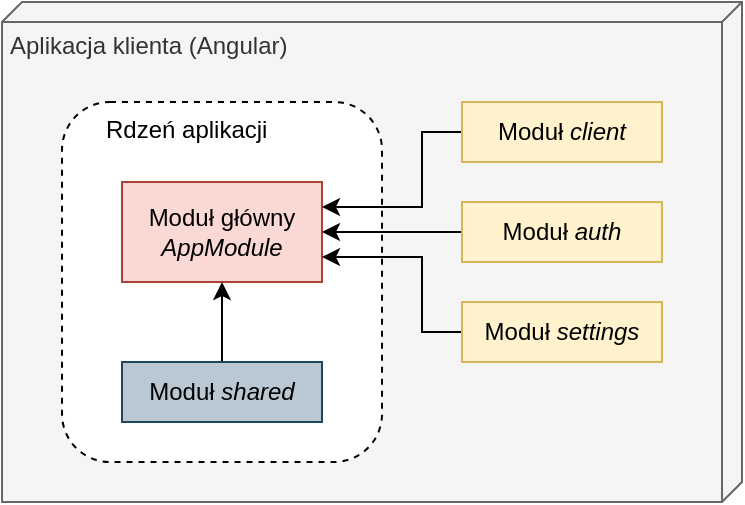 <mxfile version="22.1.11" type="device">
  <diagram name="Strona-1" id="Z7k_HgdfxxMh0LVAu4SG">
    <mxGraphModel dx="956" dy="1692" grid="1" gridSize="10" guides="1" tooltips="1" connect="1" arrows="1" fold="1" page="1" pageScale="1" pageWidth="827" pageHeight="1169" math="0" shadow="0">
      <root>
        <mxCell id="0" />
        <mxCell id="1" parent="0" />
        <mxCell id="icKrlmhLPhg03cUmOQ2n-21" value="Aplikacja klienta (Angular)" style="verticalAlign=top;align=left;spacingTop=8;spacingLeft=2;spacingRight=12;shape=cube;size=10;direction=south;fontStyle=0;html=1;whiteSpace=wrap;strokeColor=#666666;fillColor=#f5f5f5;fontColor=#333333;" vertex="1" parent="1">
          <mxGeometry x="70" y="-20" width="370" height="250" as="geometry" />
        </mxCell>
        <mxCell id="icKrlmhLPhg03cUmOQ2n-79" value="&amp;nbsp; &amp;nbsp; &amp;nbsp; Rdzeń aplikacji" style="rounded=1;whiteSpace=wrap;html=1;align=left;verticalAlign=top;dashed=1;" vertex="1" parent="1">
          <mxGeometry x="100" y="30" width="160" height="180" as="geometry" />
        </mxCell>
        <mxCell id="icKrlmhLPhg03cUmOQ2n-81" value="Moduł główny&lt;br&gt;&lt;i&gt;AppModule&lt;/i&gt;" style="rounded=0;whiteSpace=wrap;html=1;fillColor=#fad9d5;strokeColor=#ae4132;" vertex="1" parent="1">
          <mxGeometry x="130" y="70" width="100" height="50" as="geometry" />
        </mxCell>
        <mxCell id="icKrlmhLPhg03cUmOQ2n-85" style="edgeStyle=orthogonalEdgeStyle;rounded=0;orthogonalLoop=1;jettySize=auto;html=1;exitX=0.5;exitY=0;exitDx=0;exitDy=0;entryX=0.5;entryY=1;entryDx=0;entryDy=0;" edge="1" parent="1" source="icKrlmhLPhg03cUmOQ2n-82" target="icKrlmhLPhg03cUmOQ2n-81">
          <mxGeometry relative="1" as="geometry" />
        </mxCell>
        <mxCell id="icKrlmhLPhg03cUmOQ2n-82" value="Moduł &lt;i&gt;shared&lt;/i&gt;" style="rounded=0;whiteSpace=wrap;html=1;fillColor=#bac8d3;strokeColor=#23445d;" vertex="1" parent="1">
          <mxGeometry x="130" y="160" width="100" height="30" as="geometry" />
        </mxCell>
        <mxCell id="icKrlmhLPhg03cUmOQ2n-91" style="edgeStyle=orthogonalEdgeStyle;rounded=0;orthogonalLoop=1;jettySize=auto;html=1;exitX=0;exitY=0.5;exitDx=0;exitDy=0;entryX=1;entryY=0.25;entryDx=0;entryDy=0;" edge="1" parent="1" source="icKrlmhLPhg03cUmOQ2n-86" target="icKrlmhLPhg03cUmOQ2n-81">
          <mxGeometry relative="1" as="geometry">
            <Array as="points">
              <mxPoint x="280" y="45" />
              <mxPoint x="280" y="83" />
            </Array>
          </mxGeometry>
        </mxCell>
        <mxCell id="icKrlmhLPhg03cUmOQ2n-86" value="Moduł &lt;i&gt;client&lt;/i&gt;" style="rounded=0;whiteSpace=wrap;html=1;fillColor=#fff2cc;strokeColor=#d6b656;" vertex="1" parent="1">
          <mxGeometry x="300" y="30" width="100" height="30" as="geometry" />
        </mxCell>
        <mxCell id="icKrlmhLPhg03cUmOQ2n-90" style="edgeStyle=orthogonalEdgeStyle;rounded=0;orthogonalLoop=1;jettySize=auto;html=1;exitX=0;exitY=0.5;exitDx=0;exitDy=0;entryX=1;entryY=0.5;entryDx=0;entryDy=0;" edge="1" parent="1" source="icKrlmhLPhg03cUmOQ2n-87" target="icKrlmhLPhg03cUmOQ2n-81">
          <mxGeometry relative="1" as="geometry">
            <Array as="points">
              <mxPoint x="290" y="95" />
              <mxPoint x="290" y="95" />
            </Array>
          </mxGeometry>
        </mxCell>
        <mxCell id="icKrlmhLPhg03cUmOQ2n-87" value="Moduł &lt;i&gt;auth&lt;/i&gt;" style="rounded=0;whiteSpace=wrap;html=1;fillColor=#fff2cc;strokeColor=#d6b656;" vertex="1" parent="1">
          <mxGeometry x="300" y="80" width="100" height="30" as="geometry" />
        </mxCell>
        <mxCell id="icKrlmhLPhg03cUmOQ2n-89" style="edgeStyle=orthogonalEdgeStyle;rounded=0;orthogonalLoop=1;jettySize=auto;html=1;exitX=0;exitY=0.5;exitDx=0;exitDy=0;entryX=1;entryY=0.75;entryDx=0;entryDy=0;" edge="1" parent="1" source="icKrlmhLPhg03cUmOQ2n-88" target="icKrlmhLPhg03cUmOQ2n-81">
          <mxGeometry relative="1" as="geometry">
            <Array as="points">
              <mxPoint x="280" y="145" />
              <mxPoint x="280" y="107" />
            </Array>
          </mxGeometry>
        </mxCell>
        <mxCell id="icKrlmhLPhg03cUmOQ2n-88" value="Moduł &lt;i&gt;settings&lt;/i&gt;" style="rounded=0;whiteSpace=wrap;html=1;fillColor=#fff2cc;strokeColor=#d6b656;" vertex="1" parent="1">
          <mxGeometry x="300" y="130" width="100" height="30" as="geometry" />
        </mxCell>
      </root>
    </mxGraphModel>
  </diagram>
</mxfile>
